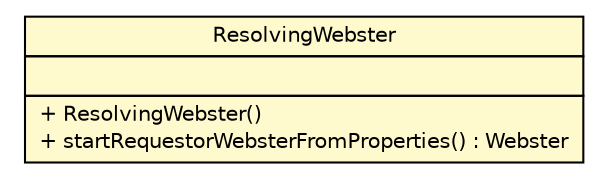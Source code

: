 #!/usr/local/bin/dot
#
# Class diagram 
# Generated by UMLGraph version R5_6 (http://www.umlgraph.org/)
#

digraph G {
	edge [fontname="Helvetica",fontsize=10,labelfontname="Helvetica",labelfontsize=10];
	node [fontname="Helvetica",fontsize=10,shape=plaintext];
	nodesep=0.25;
	ranksep=0.5;
	// sorcer.core.requestor.ResolvingWebster
	c433015 [label=<<table title="sorcer.core.requestor.ResolvingWebster" border="0" cellborder="1" cellspacing="0" cellpadding="2" port="p" bgcolor="lemonChiffon" href="./ResolvingWebster.html">
		<tr><td><table border="0" cellspacing="0" cellpadding="1">
<tr><td align="center" balign="center"> ResolvingWebster </td></tr>
		</table></td></tr>
		<tr><td><table border="0" cellspacing="0" cellpadding="1">
<tr><td align="left" balign="left">  </td></tr>
		</table></td></tr>
		<tr><td><table border="0" cellspacing="0" cellpadding="1">
<tr><td align="left" balign="left"> + ResolvingWebster() </td></tr>
<tr><td align="left" balign="left"> + startRequestorWebsterFromProperties() : Webster </td></tr>
		</table></td></tr>
		</table>>, URL="./ResolvingWebster.html", fontname="Helvetica", fontcolor="black", fontsize=10.0];
}


